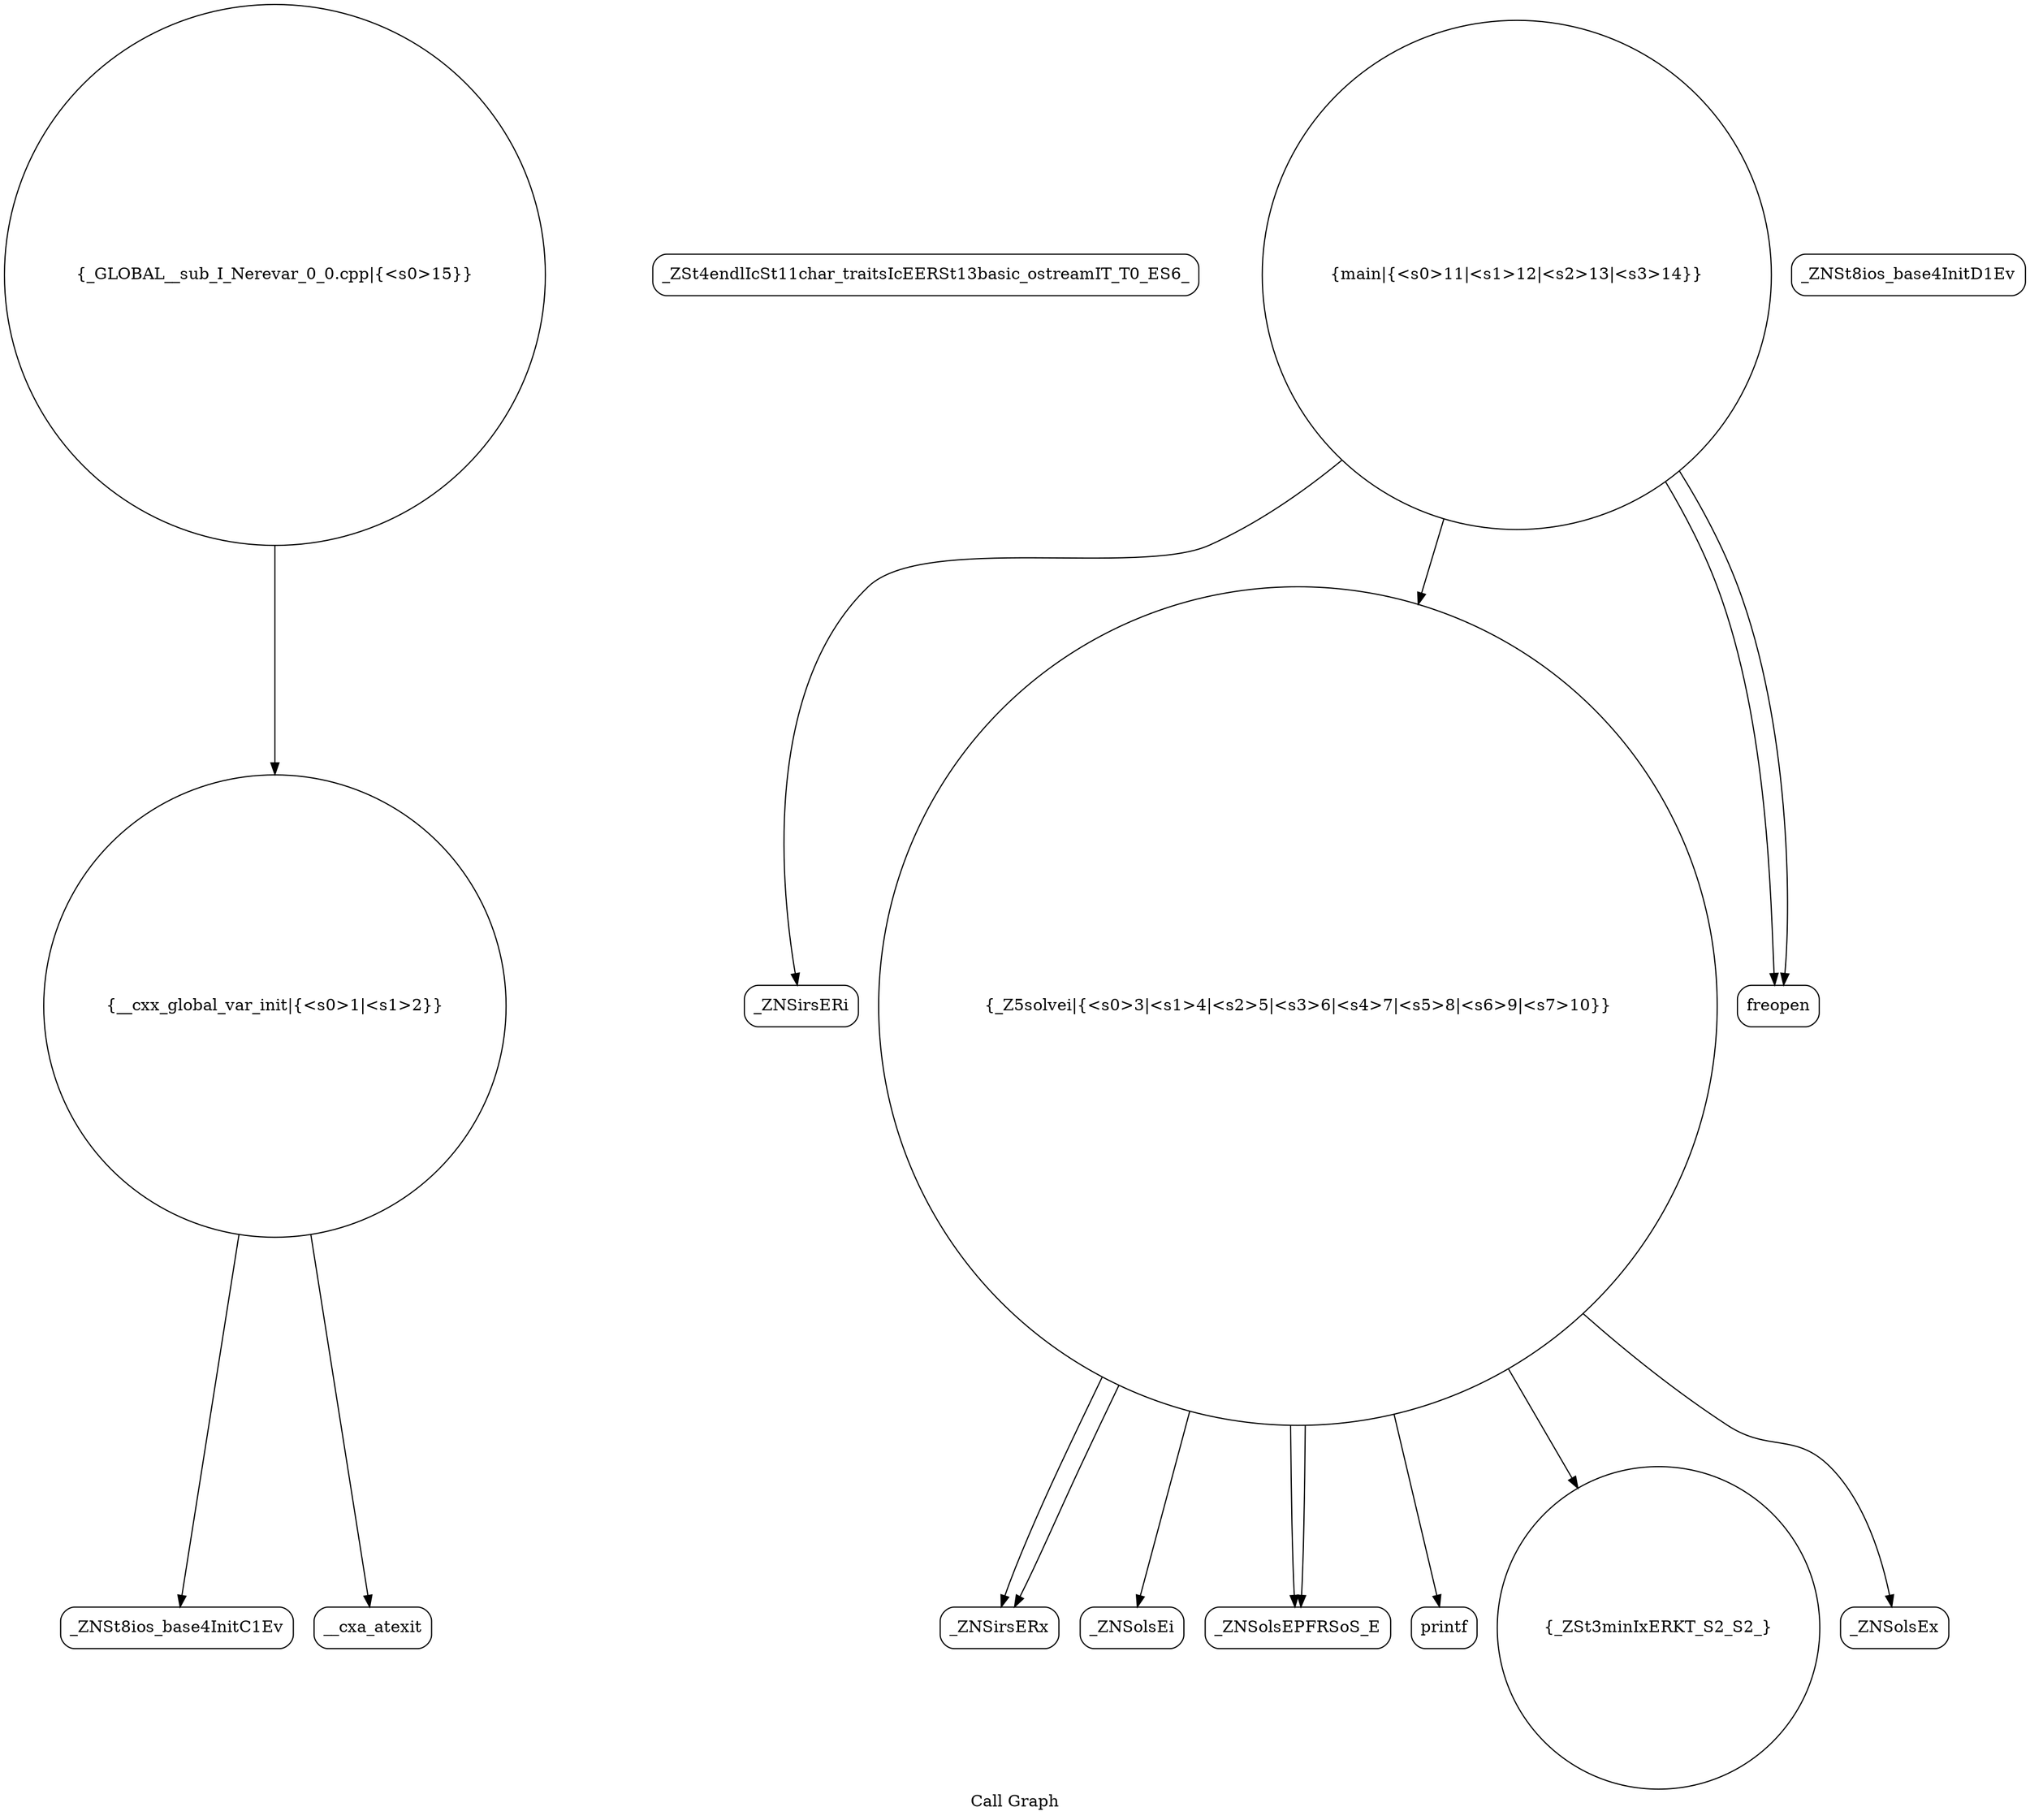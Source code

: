 digraph "Call Graph" {
	label="Call Graph";

	Node0x5618f853f420 [shape=record,shape=circle,label="{__cxx_global_var_init|{<s0>1|<s1>2}}"];
	Node0x5618f853f420:s0 -> Node0x5618f853f8b0[color=black];
	Node0x5618f853f420:s1 -> Node0x5618f853f9b0[color=black];
	Node0x5618f853fbb0 [shape=record,shape=Mrecord,label="{_ZSt4endlIcSt11char_traitsIcEERSt13basic_ostreamIT_T0_ES6_}"];
	Node0x5618f853ff30 [shape=record,shape=Mrecord,label="{_ZNSirsERi}"];
	Node0x5618f853f930 [shape=record,shape=Mrecord,label="{_ZNSt8ios_base4InitD1Ev}"];
	Node0x5618f853fcb0 [shape=record,shape=Mrecord,label="{_ZNSirsERx}"];
	Node0x5618f853fa30 [shape=record,shape=circle,label="{_Z5solvei|{<s0>3|<s1>4|<s2>5|<s3>6|<s4>7|<s5>8|<s6>9|<s7>10}}"];
	Node0x5618f853fa30:s0 -> Node0x5618f853fab0[color=black];
	Node0x5618f853fa30:s1 -> Node0x5618f853fb30[color=black];
	Node0x5618f853fa30:s2 -> Node0x5618f853fc30[color=black];
	Node0x5618f853fa30:s3 -> Node0x5618f853fcb0[color=black];
	Node0x5618f853fa30:s4 -> Node0x5618f853fcb0[color=black];
	Node0x5618f853fa30:s5 -> Node0x5618f853fd30[color=black];
	Node0x5618f853fa30:s6 -> Node0x5618f853fdb0[color=black];
	Node0x5618f853fa30:s7 -> Node0x5618f853fb30[color=black];
	Node0x5618f853fdb0 [shape=record,shape=Mrecord,label="{_ZNSolsEx}"];
	Node0x5618f853fb30 [shape=record,shape=Mrecord,label="{_ZNSolsEPFRSoS_E}"];
	Node0x5618f853feb0 [shape=record,shape=Mrecord,label="{freopen}"];
	Node0x5618f853f8b0 [shape=record,shape=Mrecord,label="{_ZNSt8ios_base4InitC1Ev}"];
	Node0x5618f853fc30 [shape=record,shape=Mrecord,label="{printf}"];
	Node0x5618f853ffb0 [shape=record,shape=circle,label="{_GLOBAL__sub_I_Nerevar_0_0.cpp|{<s0>15}}"];
	Node0x5618f853ffb0:s0 -> Node0x5618f853f420[color=black];
	Node0x5618f853f9b0 [shape=record,shape=Mrecord,label="{__cxa_atexit}"];
	Node0x5618f853fd30 [shape=record,shape=circle,label="{_ZSt3minIxERKT_S2_S2_}"];
	Node0x5618f853fab0 [shape=record,shape=Mrecord,label="{_ZNSolsEi}"];
	Node0x5618f853fe30 [shape=record,shape=circle,label="{main|{<s0>11|<s1>12|<s2>13|<s3>14}}"];
	Node0x5618f853fe30:s0 -> Node0x5618f853feb0[color=black];
	Node0x5618f853fe30:s1 -> Node0x5618f853feb0[color=black];
	Node0x5618f853fe30:s2 -> Node0x5618f853ff30[color=black];
	Node0x5618f853fe30:s3 -> Node0x5618f853fa30[color=black];
}
